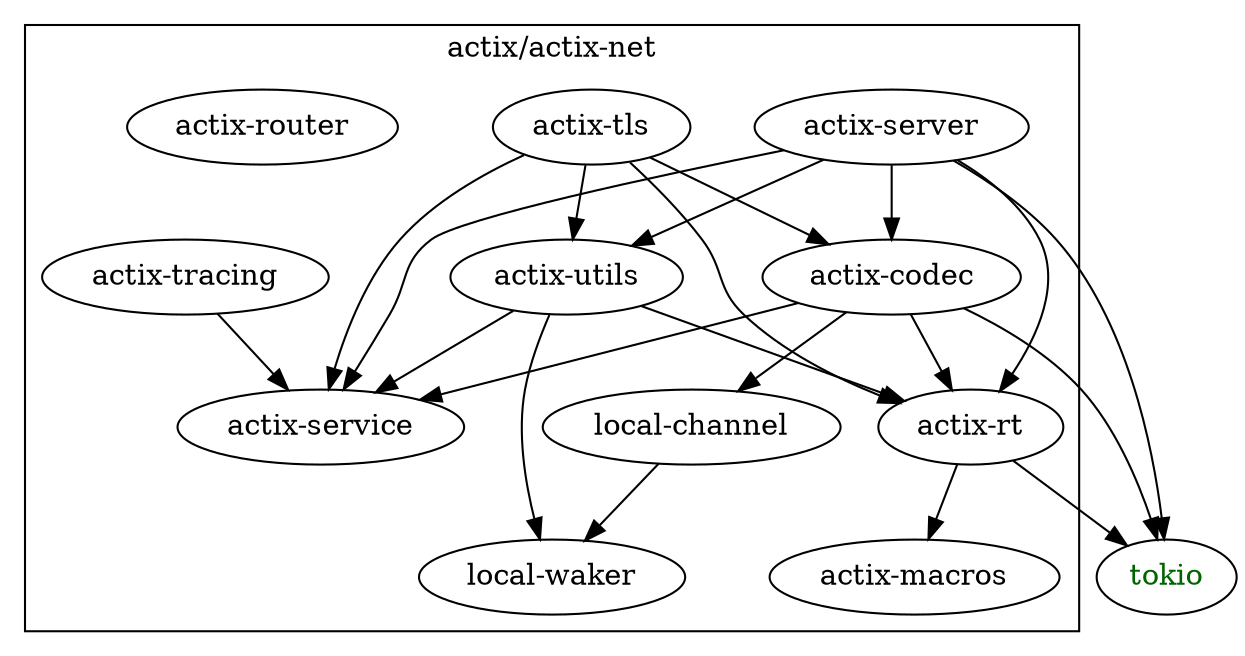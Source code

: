 digraph {
    subgraph cluster_net {
        label="actix/actix-net";
        "actix-codec" "actix-macros" "actix-rt" "actix-server" "actix-service"
        "actix-tls" "actix-tracing" "actix-utils" "actix-router"
        "local-channel" "local-waker"
    }

    "actix-codec" -> { "actix-rt" "actix-service" "local-channel" "tokio" }
    "actix-utils" -> { "actix-rt" "actix-service" "local-waker" }
    "actix-tracing" -> { "actix-service" }
    "actix-tls" -> { "actix-service" "actix-codec" "actix-utils" "actix-rt" }
    "actix-server" -> { "actix-service" "actix-rt" "actix-codec" "actix-utils" "tokio" }
    "actix-rt" -> { "actix-macros" "tokio" }

    "local-channel" -> { "local-waker" }

    "tokio" [fontcolor = darkgreen]
}
